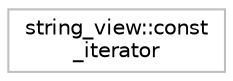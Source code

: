 digraph "Graphical Class Hierarchy"
{
 // LATEX_PDF_SIZE
  edge [fontname="Helvetica",fontsize="10",labelfontname="Helvetica",labelfontsize="10"];
  node [fontname="Helvetica",fontsize="10",shape=record];
  rankdir="LR";
  Node0 [label="string_view::const\l_iterator",height=0.2,width=0.4,color="grey75", fillcolor="white", style="filled",tooltip="STL iterator class."];
}
